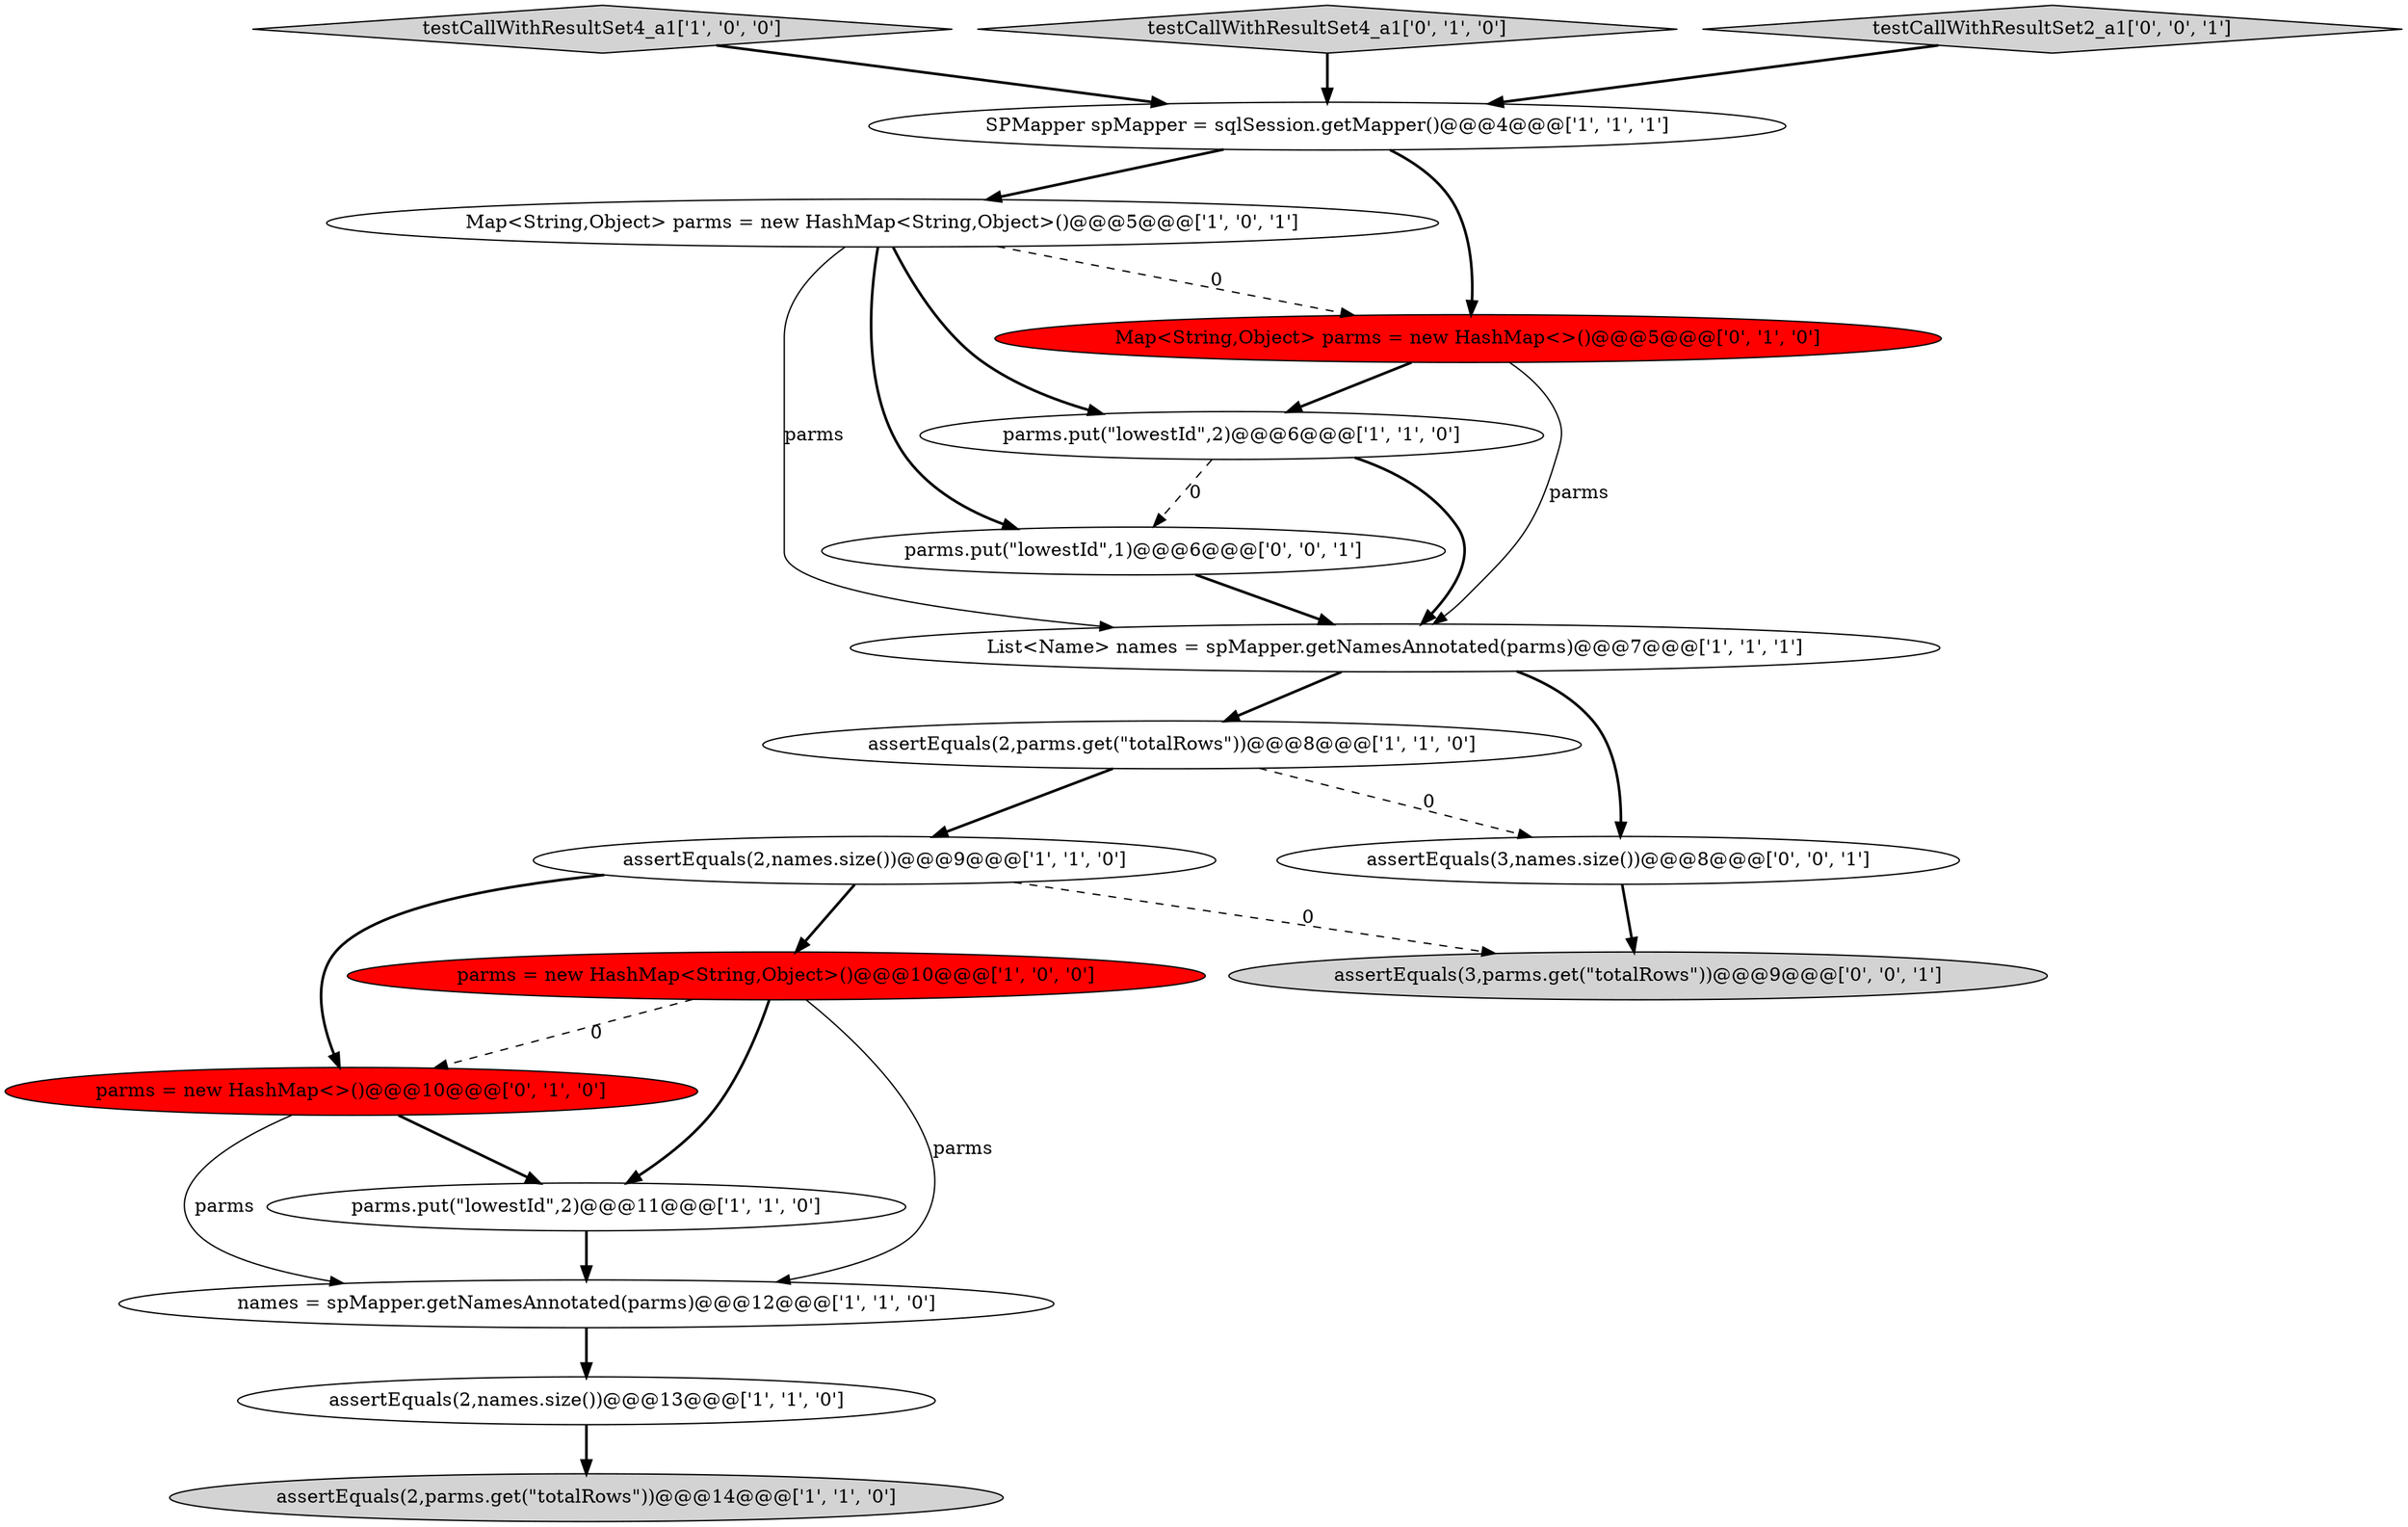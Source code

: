 digraph {
14 [style = filled, label = "parms = new HashMap<>()@@@10@@@['0', '1', '0']", fillcolor = red, shape = ellipse image = "AAA1AAABBB2BBB"];
11 [style = filled, label = "parms.put(\"lowestId\",2)@@@6@@@['1', '1', '0']", fillcolor = white, shape = ellipse image = "AAA0AAABBB1BBB"];
10 [style = filled, label = "Map<String,Object> parms = new HashMap<String,Object>()@@@5@@@['1', '0', '1']", fillcolor = white, shape = ellipse image = "AAA0AAABBB1BBB"];
18 [style = filled, label = "assertEquals(3,parms.get(\"totalRows\"))@@@9@@@['0', '0', '1']", fillcolor = lightgray, shape = ellipse image = "AAA0AAABBB3BBB"];
2 [style = filled, label = "assertEquals(2,names.size())@@@9@@@['1', '1', '0']", fillcolor = white, shape = ellipse image = "AAA0AAABBB1BBB"];
4 [style = filled, label = "assertEquals(2,parms.get(\"totalRows\"))@@@8@@@['1', '1', '0']", fillcolor = white, shape = ellipse image = "AAA0AAABBB1BBB"];
1 [style = filled, label = "parms.put(\"lowestId\",2)@@@11@@@['1', '1', '0']", fillcolor = white, shape = ellipse image = "AAA0AAABBB1BBB"];
5 [style = filled, label = "testCallWithResultSet4_a1['1', '0', '0']", fillcolor = lightgray, shape = diamond image = "AAA0AAABBB1BBB"];
3 [style = filled, label = "SPMapper spMapper = sqlSession.getMapper()@@@4@@@['1', '1', '1']", fillcolor = white, shape = ellipse image = "AAA0AAABBB1BBB"];
6 [style = filled, label = "List<Name> names = spMapper.getNamesAnnotated(parms)@@@7@@@['1', '1', '1']", fillcolor = white, shape = ellipse image = "AAA0AAABBB1BBB"];
7 [style = filled, label = "assertEquals(2,parms.get(\"totalRows\"))@@@14@@@['1', '1', '0']", fillcolor = lightgray, shape = ellipse image = "AAA0AAABBB1BBB"];
8 [style = filled, label = "names = spMapper.getNamesAnnotated(parms)@@@12@@@['1', '1', '0']", fillcolor = white, shape = ellipse image = "AAA0AAABBB1BBB"];
9 [style = filled, label = "assertEquals(2,names.size())@@@13@@@['1', '1', '0']", fillcolor = white, shape = ellipse image = "AAA0AAABBB1BBB"];
12 [style = filled, label = "Map<String,Object> parms = new HashMap<>()@@@5@@@['0', '1', '0']", fillcolor = red, shape = ellipse image = "AAA1AAABBB2BBB"];
13 [style = filled, label = "testCallWithResultSet4_a1['0', '1', '0']", fillcolor = lightgray, shape = diamond image = "AAA0AAABBB2BBB"];
16 [style = filled, label = "parms.put(\"lowestId\",1)@@@6@@@['0', '0', '1']", fillcolor = white, shape = ellipse image = "AAA0AAABBB3BBB"];
17 [style = filled, label = "testCallWithResultSet2_a1['0', '0', '1']", fillcolor = lightgray, shape = diamond image = "AAA0AAABBB3BBB"];
0 [style = filled, label = "parms = new HashMap<String,Object>()@@@10@@@['1', '0', '0']", fillcolor = red, shape = ellipse image = "AAA1AAABBB1BBB"];
15 [style = filled, label = "assertEquals(3,names.size())@@@8@@@['0', '0', '1']", fillcolor = white, shape = ellipse image = "AAA0AAABBB3BBB"];
5->3 [style = bold, label=""];
10->6 [style = solid, label="parms"];
12->6 [style = solid, label="parms"];
1->8 [style = bold, label=""];
11->16 [style = dashed, label="0"];
16->6 [style = bold, label=""];
11->6 [style = bold, label=""];
12->11 [style = bold, label=""];
10->12 [style = dashed, label="0"];
4->2 [style = bold, label=""];
3->12 [style = bold, label=""];
9->7 [style = bold, label=""];
15->18 [style = bold, label=""];
14->1 [style = bold, label=""];
6->15 [style = bold, label=""];
0->14 [style = dashed, label="0"];
3->10 [style = bold, label=""];
6->4 [style = bold, label=""];
2->0 [style = bold, label=""];
13->3 [style = bold, label=""];
10->16 [style = bold, label=""];
0->1 [style = bold, label=""];
4->15 [style = dashed, label="0"];
2->14 [style = bold, label=""];
8->9 [style = bold, label=""];
14->8 [style = solid, label="parms"];
17->3 [style = bold, label=""];
2->18 [style = dashed, label="0"];
0->8 [style = solid, label="parms"];
10->11 [style = bold, label=""];
}
